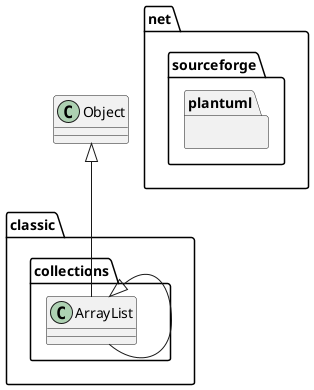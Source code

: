 {
  "sha1": "c2f810ekfwt0ta13mr51y3tobqi0cyx",
  "insertion": {
    "when": "2024-06-01T09:03:00.790Z",
    "user": "plantuml@gmail.com"
  }
}
@startuml
class Object

namespace classic.collections {
Object <|-- ArrayList
}

namespace net.sourceforge.plantuml {
classic.collections.ArrayList <|-- ArrayList
}
@enduml
